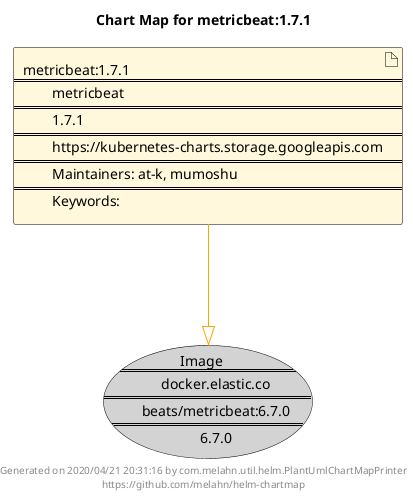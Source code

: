 @startuml
skinparam linetype ortho
skinparam backgroundColor white
skinparam usecaseBorderColor black
skinparam usecaseArrowColor LightSlateGray
skinparam artifactBorderColor black
skinparam artifactArrowColor LightSlateGray

title Chart Map for metricbeat:1.7.1

'There is one referenced Helm Chart
artifact "metricbeat:1.7.1\n====\n\tmetricbeat\n====\n\t1.7.1\n====\n\thttps://kubernetes-charts.storage.googleapis.com\n====\n\tMaintainers: at-k, mumoshu\n====\n\tKeywords: " as metricbeat_1_7_1 #Cornsilk

'There is one referenced Docker Image
usecase "Image\n====\n\tdocker.elastic.co\n====\n\tbeats/metricbeat:6.7.0\n====\n\t6.7.0" as docker_elastic_co_beats_metricbeat_6_7_0 #LightGrey

'Chart Dependencies
metricbeat_1_7_1--[#orange]-|>docker_elastic_co_beats_metricbeat_6_7_0

center footer Generated on 2020/04/21 20:31:16 by com.melahn.util.helm.PlantUmlChartMapPrinter\nhttps://github.com/melahn/helm-chartmap
@enduml
